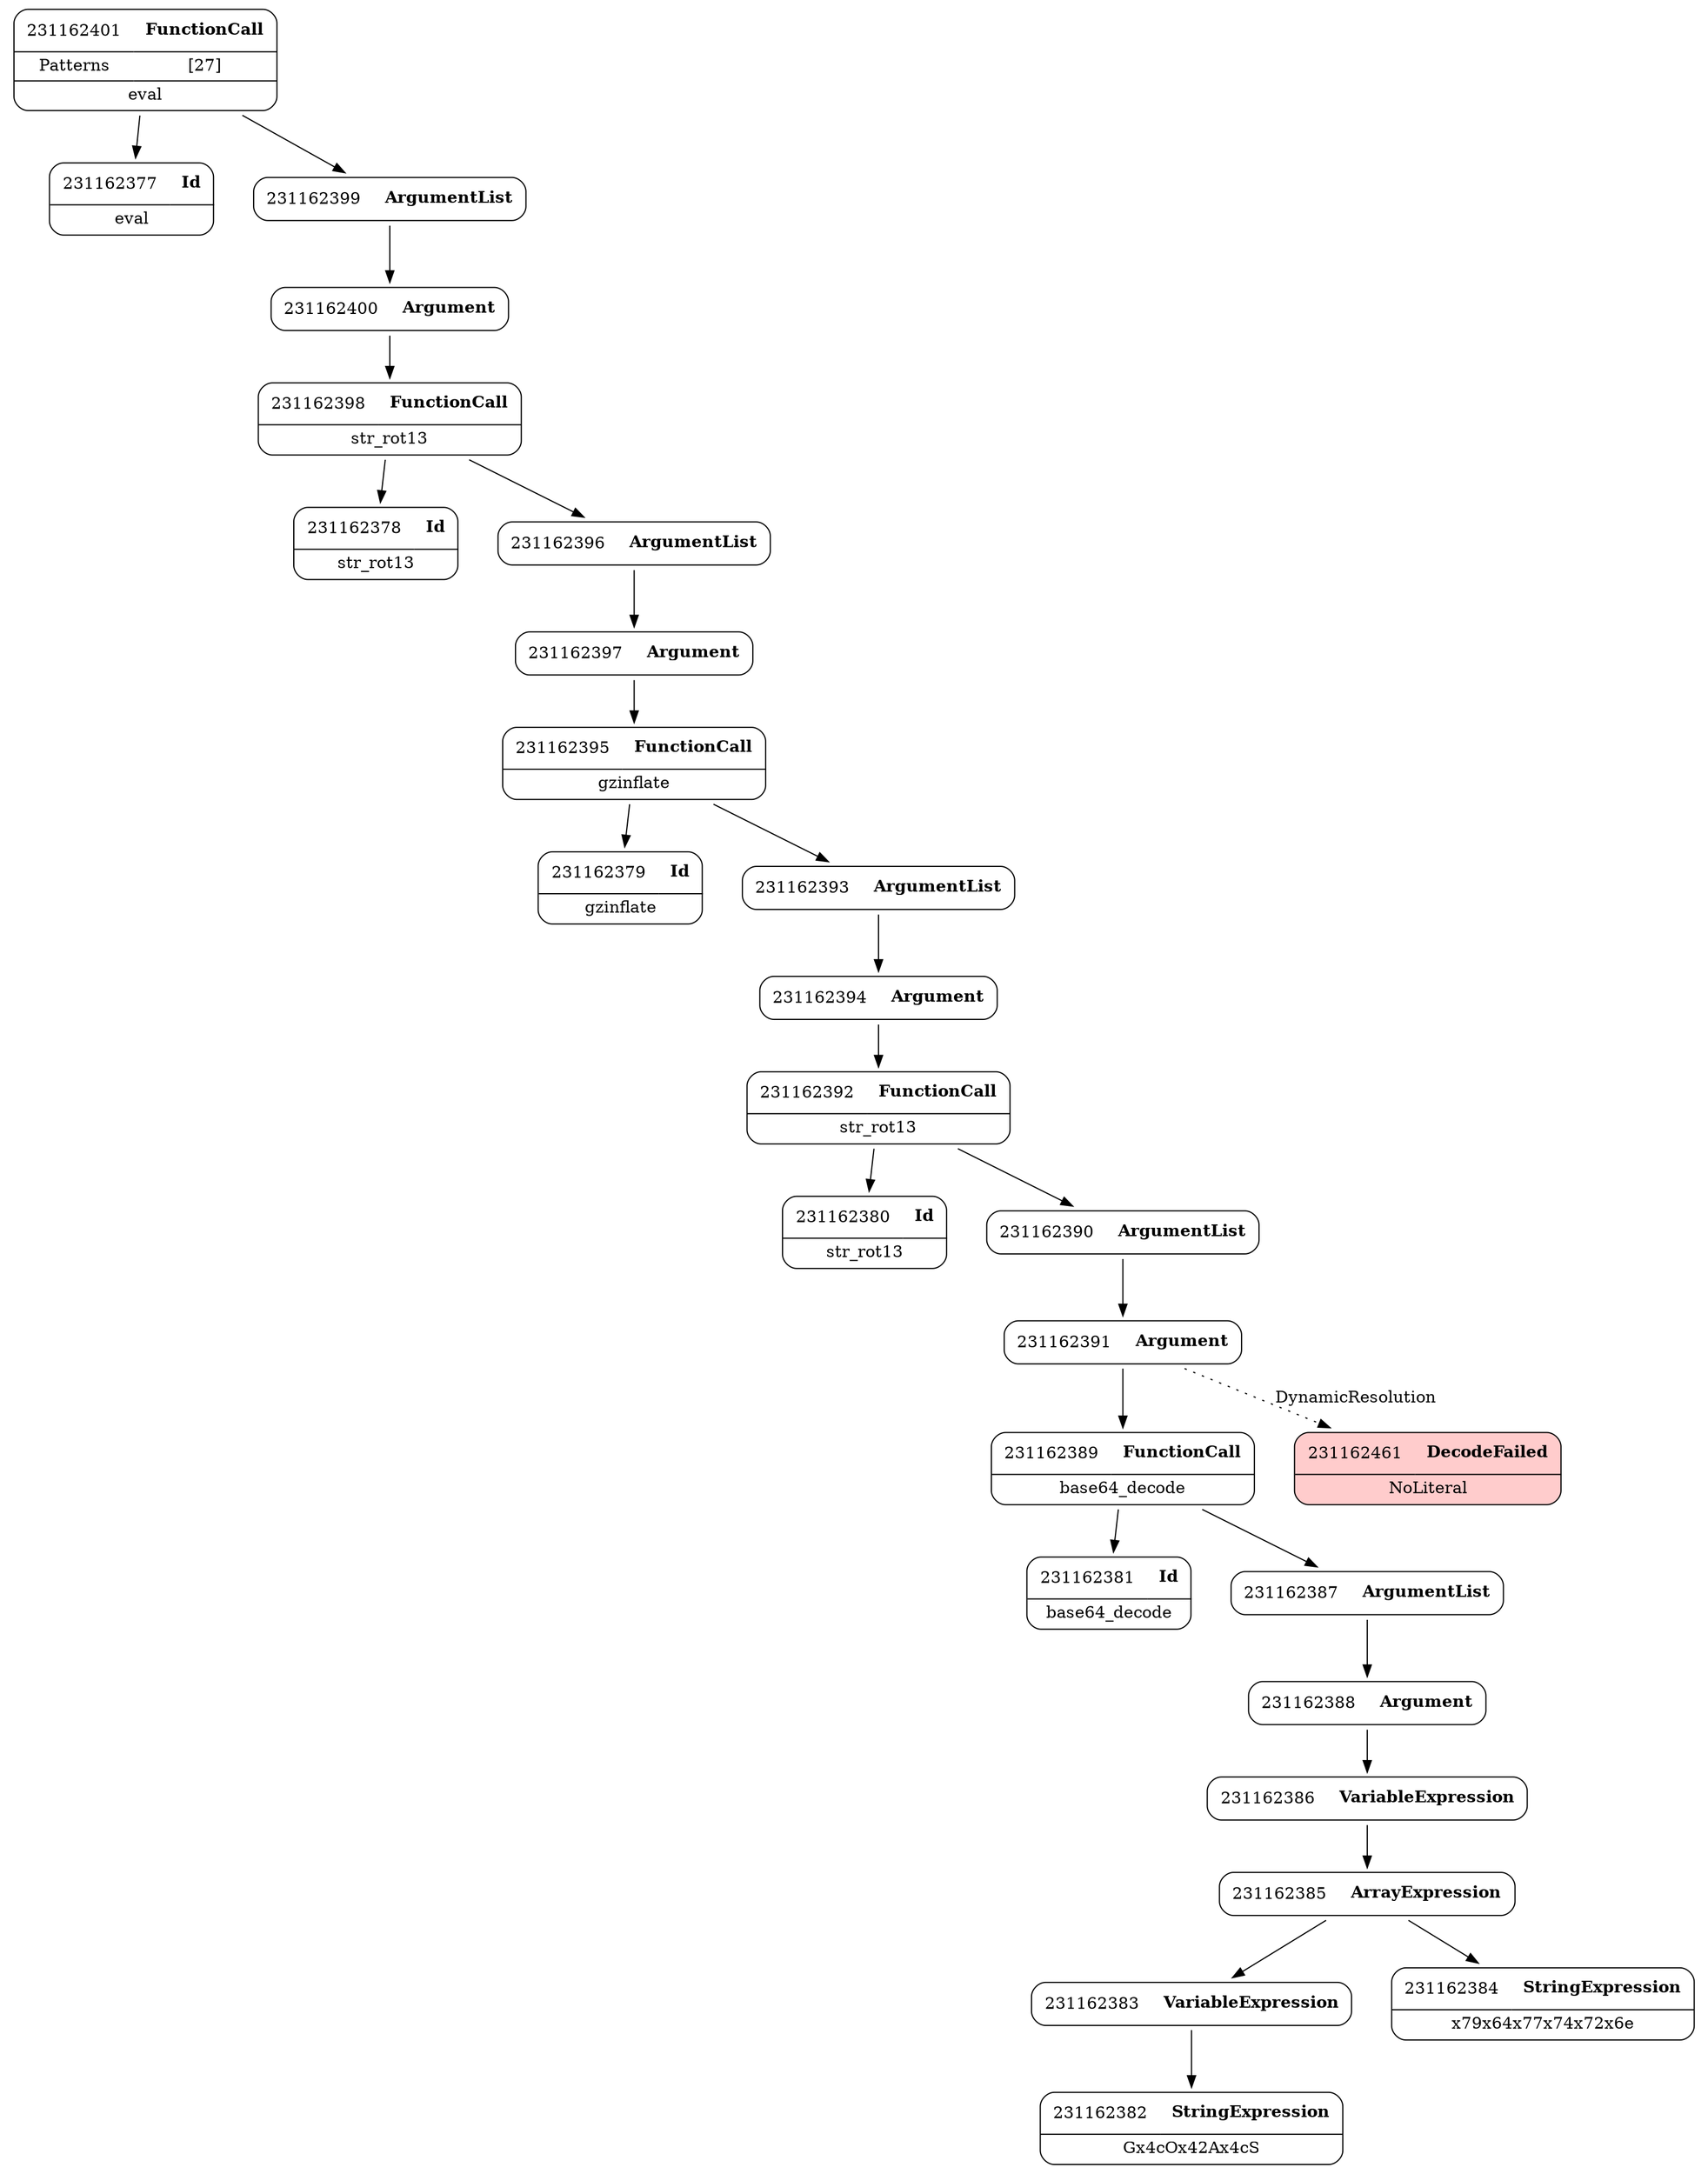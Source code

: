 digraph ast {
node [shape=none];
231162383 [label=<<TABLE border='1' cellspacing='0' cellpadding='10' style='rounded' ><TR><TD border='0'>231162383</TD><TD border='0'><B>VariableExpression</B></TD></TR></TABLE>>];
231162383 -> 231162382 [weight=2];
231162382 [label=<<TABLE border='1' cellspacing='0' cellpadding='10' style='rounded' ><TR><TD border='0'>231162382</TD><TD border='0'><B>StringExpression</B></TD></TR><HR/><TR><TD border='0' cellpadding='5' colspan='2'>Gx4cOx42Ax4cS</TD></TR></TABLE>>];
231162381 [label=<<TABLE border='1' cellspacing='0' cellpadding='10' style='rounded' ><TR><TD border='0'>231162381</TD><TD border='0'><B>Id</B></TD></TR><HR/><TR><TD border='0' cellpadding='5' colspan='2'>base64_decode</TD></TR></TABLE>>];
231162380 [label=<<TABLE border='1' cellspacing='0' cellpadding='10' style='rounded' ><TR><TD border='0'>231162380</TD><TD border='0'><B>Id</B></TD></TR><HR/><TR><TD border='0' cellpadding='5' colspan='2'>str_rot13</TD></TR></TABLE>>];
231162379 [label=<<TABLE border='1' cellspacing='0' cellpadding='10' style='rounded' ><TR><TD border='0'>231162379</TD><TD border='0'><B>Id</B></TD></TR><HR/><TR><TD border='0' cellpadding='5' colspan='2'>gzinflate</TD></TR></TABLE>>];
231162378 [label=<<TABLE border='1' cellspacing='0' cellpadding='10' style='rounded' ><TR><TD border='0'>231162378</TD><TD border='0'><B>Id</B></TD></TR><HR/><TR><TD border='0' cellpadding='5' colspan='2'>str_rot13</TD></TR></TABLE>>];
231162377 [label=<<TABLE border='1' cellspacing='0' cellpadding='10' style='rounded' ><TR><TD border='0'>231162377</TD><TD border='0'><B>Id</B></TD></TR><HR/><TR><TD border='0' cellpadding='5' colspan='2'>eval</TD></TR></TABLE>>];
231162391 [label=<<TABLE border='1' cellspacing='0' cellpadding='10' style='rounded' ><TR><TD border='0'>231162391</TD><TD border='0'><B>Argument</B></TD></TR></TABLE>>];
231162391 -> 231162389 [weight=2];
231162391 -> 231162461 [style=dotted,label=DynamicResolution];
231162390 [label=<<TABLE border='1' cellspacing='0' cellpadding='10' style='rounded' ><TR><TD border='0'>231162390</TD><TD border='0'><B>ArgumentList</B></TD></TR></TABLE>>];
231162390 -> 231162391 [weight=2];
231162389 [label=<<TABLE border='1' cellspacing='0' cellpadding='10' style='rounded' ><TR><TD border='0'>231162389</TD><TD border='0'><B>FunctionCall</B></TD></TR><HR/><TR><TD border='0' cellpadding='5' colspan='2'>base64_decode</TD></TR></TABLE>>];
231162389 -> 231162381 [weight=2];
231162389 -> 231162387 [weight=2];
231162388 [label=<<TABLE border='1' cellspacing='0' cellpadding='10' style='rounded' ><TR><TD border='0'>231162388</TD><TD border='0'><B>Argument</B></TD></TR></TABLE>>];
231162388 -> 231162386 [weight=2];
231162387 [label=<<TABLE border='1' cellspacing='0' cellpadding='10' style='rounded' ><TR><TD border='0'>231162387</TD><TD border='0'><B>ArgumentList</B></TD></TR></TABLE>>];
231162387 -> 231162388 [weight=2];
231162386 [label=<<TABLE border='1' cellspacing='0' cellpadding='10' style='rounded' ><TR><TD border='0'>231162386</TD><TD border='0'><B>VariableExpression</B></TD></TR></TABLE>>];
231162386 -> 231162385 [weight=2];
231162385 [label=<<TABLE border='1' cellspacing='0' cellpadding='10' style='rounded' ><TR><TD border='0'>231162385</TD><TD border='0'><B>ArrayExpression</B></TD></TR></TABLE>>];
231162385 -> 231162383 [weight=2];
231162385 -> 231162384 [weight=2];
231162384 [label=<<TABLE border='1' cellspacing='0' cellpadding='10' style='rounded' ><TR><TD border='0'>231162384</TD><TD border='0'><B>StringExpression</B></TD></TR><HR/><TR><TD border='0' cellpadding='5' colspan='2'>x79x64x77x74x72x6e</TD></TR></TABLE>>];
231162399 [label=<<TABLE border='1' cellspacing='0' cellpadding='10' style='rounded' ><TR><TD border='0'>231162399</TD><TD border='0'><B>ArgumentList</B></TD></TR></TABLE>>];
231162399 -> 231162400 [weight=2];
231162398 [label=<<TABLE border='1' cellspacing='0' cellpadding='10' style='rounded' ><TR><TD border='0'>231162398</TD><TD border='0'><B>FunctionCall</B></TD></TR><HR/><TR><TD border='0' cellpadding='5' colspan='2'>str_rot13</TD></TR></TABLE>>];
231162398 -> 231162378 [weight=2];
231162398 -> 231162396 [weight=2];
231162397 [label=<<TABLE border='1' cellspacing='0' cellpadding='10' style='rounded' ><TR><TD border='0'>231162397</TD><TD border='0'><B>Argument</B></TD></TR></TABLE>>];
231162397 -> 231162395 [weight=2];
231162461 [label=<<TABLE border='1' cellspacing='0' cellpadding='10' style='rounded' bgcolor='#FFCCCC' ><TR><TD border='0'>231162461</TD><TD border='0'><B>DecodeFailed</B></TD></TR><HR/><TR><TD border='0' cellpadding='5' colspan='2'>NoLiteral</TD></TR></TABLE>>];
231162396 [label=<<TABLE border='1' cellspacing='0' cellpadding='10' style='rounded' ><TR><TD border='0'>231162396</TD><TD border='0'><B>ArgumentList</B></TD></TR></TABLE>>];
231162396 -> 231162397 [weight=2];
231162395 [label=<<TABLE border='1' cellspacing='0' cellpadding='10' style='rounded' ><TR><TD border='0'>231162395</TD><TD border='0'><B>FunctionCall</B></TD></TR><HR/><TR><TD border='0' cellpadding='5' colspan='2'>gzinflate</TD></TR></TABLE>>];
231162395 -> 231162379 [weight=2];
231162395 -> 231162393 [weight=2];
231162394 [label=<<TABLE border='1' cellspacing='0' cellpadding='10' style='rounded' ><TR><TD border='0'>231162394</TD><TD border='0'><B>Argument</B></TD></TR></TABLE>>];
231162394 -> 231162392 [weight=2];
231162393 [label=<<TABLE border='1' cellspacing='0' cellpadding='10' style='rounded' ><TR><TD border='0'>231162393</TD><TD border='0'><B>ArgumentList</B></TD></TR></TABLE>>];
231162393 -> 231162394 [weight=2];
231162392 [label=<<TABLE border='1' cellspacing='0' cellpadding='10' style='rounded' ><TR><TD border='0'>231162392</TD><TD border='0'><B>FunctionCall</B></TD></TR><HR/><TR><TD border='0' cellpadding='5' colspan='2'>str_rot13</TD></TR></TABLE>>];
231162392 -> 231162380 [weight=2];
231162392 -> 231162390 [weight=2];
231162401 [label=<<TABLE border='1' cellspacing='0' cellpadding='10' style='rounded' ><TR><TD border='0'>231162401</TD><TD border='0'><B>FunctionCall</B></TD></TR><HR/><TR><TD border='0' cellpadding='5'>Patterns</TD><TD border='0' cellpadding='5'>[27]</TD></TR><HR/><TR><TD border='0' cellpadding='5' colspan='2'>eval</TD></TR></TABLE>>];
231162401 -> 231162377 [weight=2];
231162401 -> 231162399 [weight=2];
231162400 [label=<<TABLE border='1' cellspacing='0' cellpadding='10' style='rounded' ><TR><TD border='0'>231162400</TD><TD border='0'><B>Argument</B></TD></TR></TABLE>>];
231162400 -> 231162398 [weight=2];
}
